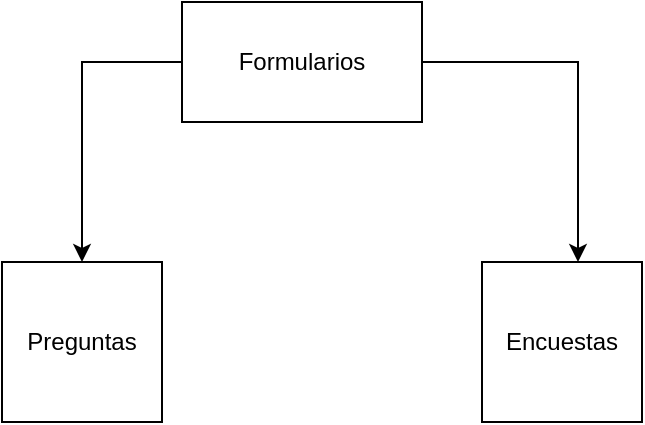 <mxfile version="21.3.3" type="github">
  <diagram name="Page-1" id="l0SQyd_m2lvOKnKboJc1">
    <mxGraphModel dx="806" dy="1114" grid="1" gridSize="10" guides="1" tooltips="1" connect="1" arrows="1" fold="1" page="1" pageScale="1" pageWidth="850" pageHeight="1100" math="0" shadow="0">
      <root>
        <mxCell id="0" />
        <mxCell id="1" parent="0" />
        <mxCell id="5hcufTHVU9KcvH70T_6z-2" value="Preguntas" style="whiteSpace=wrap;html=1;aspect=fixed;" vertex="1" parent="1">
          <mxGeometry x="240" y="210" width="80" height="80" as="geometry" />
        </mxCell>
        <mxCell id="5hcufTHVU9KcvH70T_6z-7" style="edgeStyle=orthogonalEdgeStyle;rounded=0;orthogonalLoop=1;jettySize=auto;html=1;entryX=0.5;entryY=0;entryDx=0;entryDy=0;" edge="1" parent="1" source="5hcufTHVU9KcvH70T_6z-3" target="5hcufTHVU9KcvH70T_6z-2">
          <mxGeometry relative="1" as="geometry" />
        </mxCell>
        <mxCell id="5hcufTHVU9KcvH70T_6z-10" style="edgeStyle=orthogonalEdgeStyle;rounded=0;orthogonalLoop=1;jettySize=auto;html=1;entryX=0.6;entryY=0;entryDx=0;entryDy=0;entryPerimeter=0;" edge="1" parent="1" source="5hcufTHVU9KcvH70T_6z-3" target="5hcufTHVU9KcvH70T_6z-4">
          <mxGeometry relative="1" as="geometry" />
        </mxCell>
        <mxCell id="5hcufTHVU9KcvH70T_6z-3" value="Formularios" style="rounded=0;whiteSpace=wrap;html=1;" vertex="1" parent="1">
          <mxGeometry x="330" y="80" width="120" height="60" as="geometry" />
        </mxCell>
        <mxCell id="5hcufTHVU9KcvH70T_6z-4" value="Encuestas" style="whiteSpace=wrap;html=1;aspect=fixed;" vertex="1" parent="1">
          <mxGeometry x="480" y="210" width="80" height="80" as="geometry" />
        </mxCell>
      </root>
    </mxGraphModel>
  </diagram>
</mxfile>
